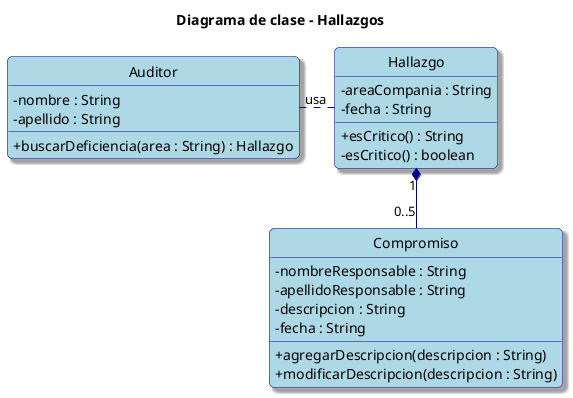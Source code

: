 @startuml
hide circle
skinparam classAttributeIconSize 0
skinparam backgroundColor White
skinparam RoundCorner 10
skinparam Shadowing true

skinparam class {
    ArrowColor DarkBlue
    BackgroundColor LightBlue
    BorderColor DarkBlue
}

skinparam note {
    BackgroundColor LightYellow
    BorderColor DarkBlue
}

title Diagrama de clase - Hallazgos

class Auditor {
    - nombre : String
    - apellido : String
    + buscarDeficiencia(area : String) : Hallazgo
}

class Hallazgo {
    - areaCompania : String
    - fecha : String
    + esCritico() : String
    - esCritico() : boolean
}

class Compromiso {
    - nombreResponsable : String
    - apellidoResponsable : String
    - descripcion : String
    - fecha : String
    + agregarDescripcion(descripcion : String)
    + modificarDescripcion(descripcion : String)
}

Auditor "usa". Hallazgo
Hallazgo "1" *-- "0..5" Compromiso
@enduml